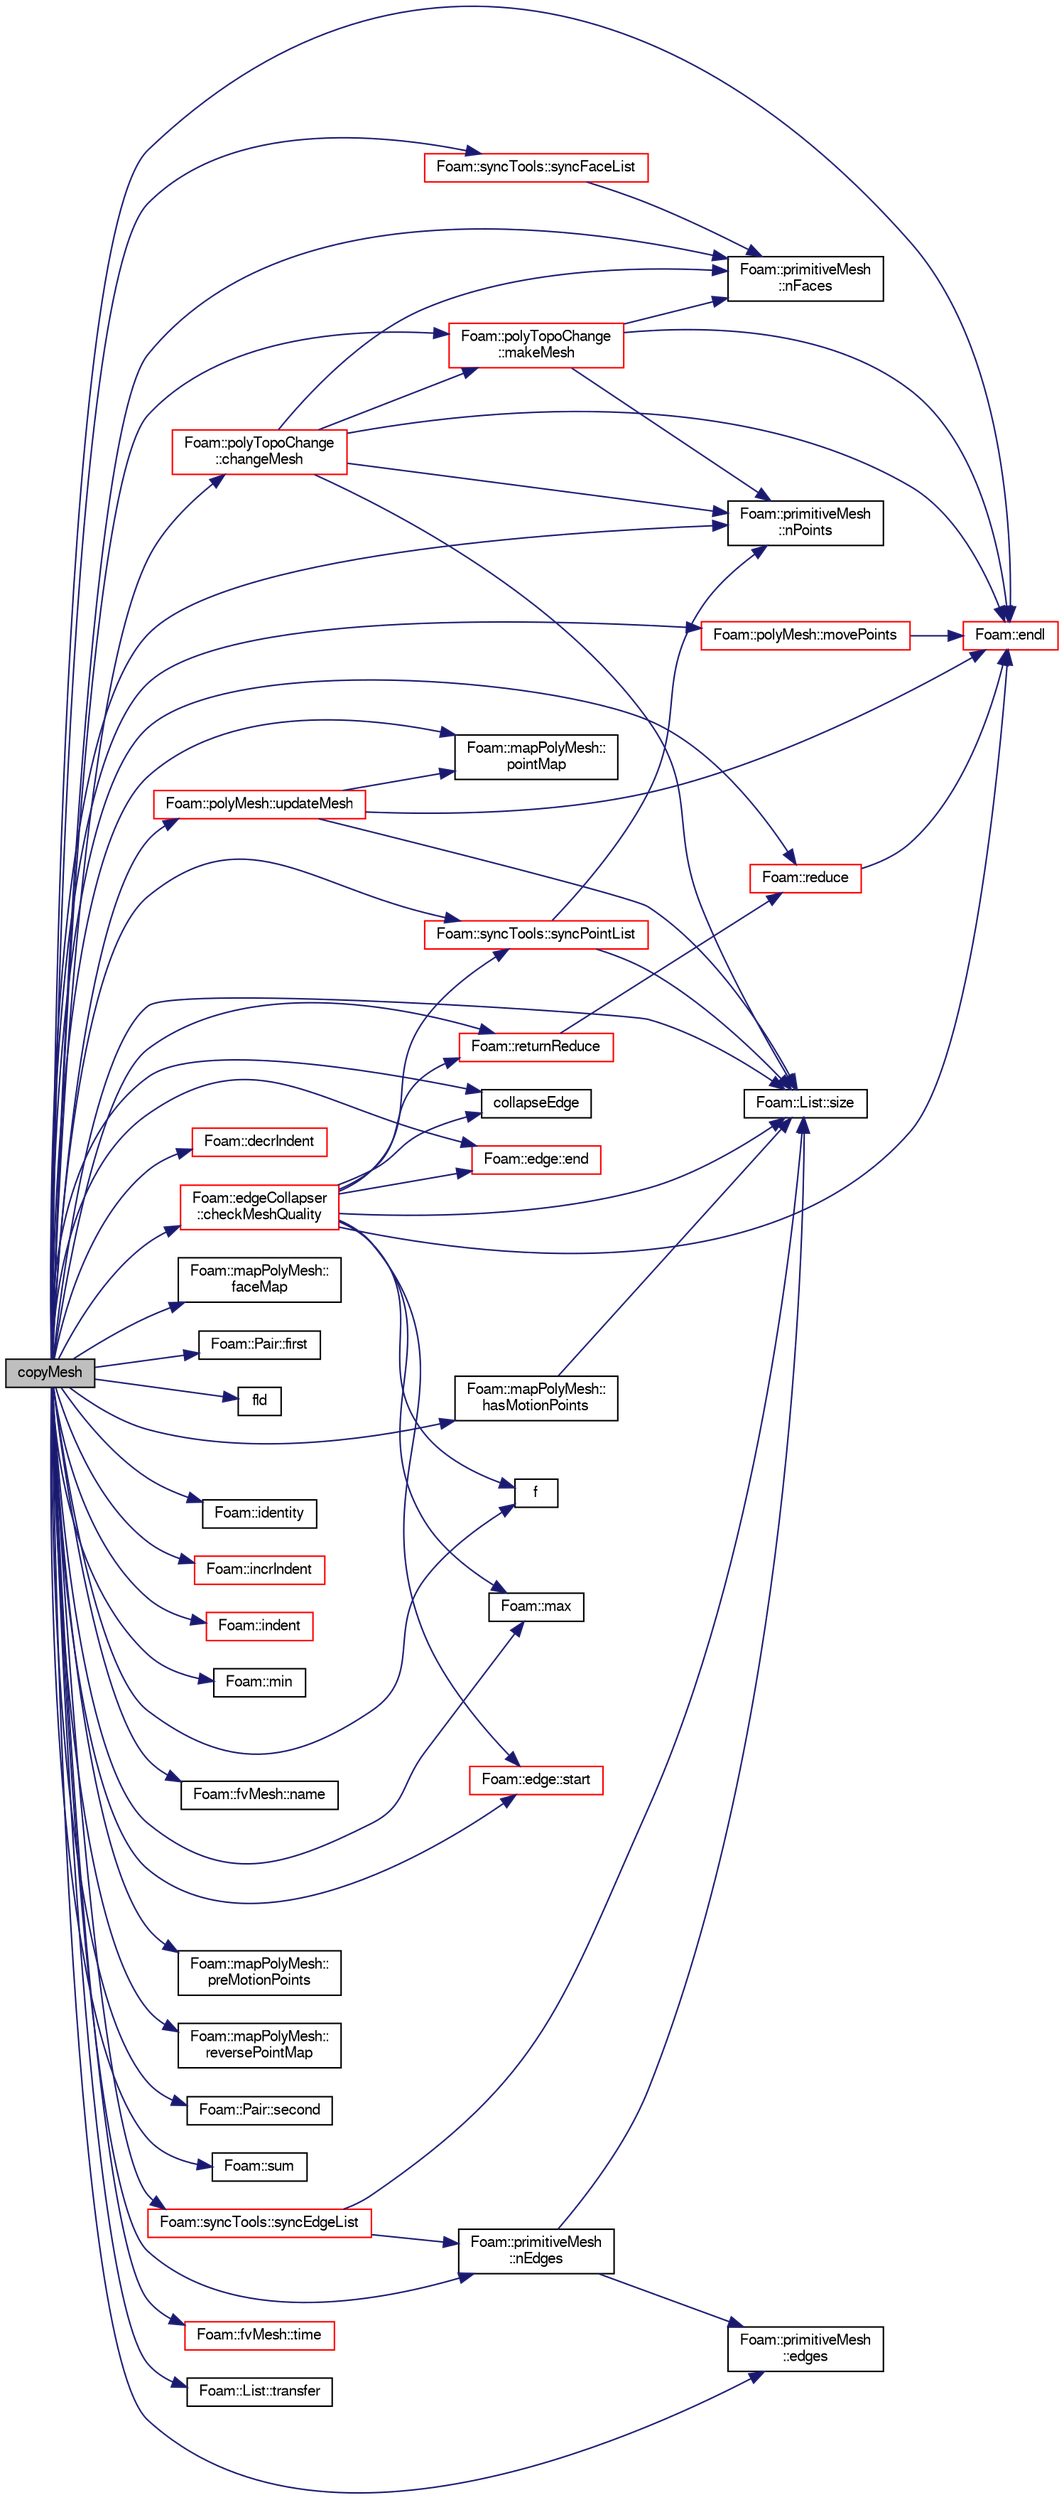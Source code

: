digraph "copyMesh"
{
  bgcolor="transparent";
  edge [fontname="FreeSans",fontsize="10",labelfontname="FreeSans",labelfontsize="10"];
  node [fontname="FreeSans",fontsize="10",shape=record];
  rankdir="LR";
  Node46 [label="copyMesh",height=0.2,width=0.4,color="black", fillcolor="grey75", style="filled", fontcolor="black"];
  Node46 -> Node47 [color="midnightblue",fontsize="10",style="solid",fontname="FreeSans"];
  Node47 [label="Foam::polyTopoChange\l::changeMesh",height=0.2,width=0.4,color="red",URL="$a21678.html#a1b105b13373ba9f1c7685f873b250cf2",tooltip="Inplace changes mesh without change of patches. "];
  Node47 -> Node48 [color="midnightblue",fontsize="10",style="solid",fontname="FreeSans"];
  Node48 [label="Foam::endl",height=0.2,width=0.4,color="red",URL="$a21124.html#a2db8fe02a0d3909e9351bb4275b23ce4",tooltip="Add newline and flush stream. "];
  Node47 -> Node50 [color="midnightblue",fontsize="10",style="solid",fontname="FreeSans"];
  Node50 [label="Foam::primitiveMesh\l::nPoints",height=0.2,width=0.4,color="black",URL="$a27530.html#a1c886a784a597459dbf2d9470798e9dd"];
  Node47 -> Node51 [color="midnightblue",fontsize="10",style="solid",fontname="FreeSans"];
  Node51 [label="Foam::primitiveMesh\l::nFaces",height=0.2,width=0.4,color="black",URL="$a27530.html#abe602c985a3c9ffa67176e969e77ca6f"];
  Node47 -> Node105 [color="midnightblue",fontsize="10",style="solid",fontname="FreeSans"];
  Node105 [label="Foam::List::size",height=0.2,width=0.4,color="black",URL="$a25694.html#a8a5f6fa29bd4b500caf186f60245b384",tooltip="Override size to be inconsistent with allocated storage. "];
  Node47 -> Node157 [color="midnightblue",fontsize="10",style="solid",fontname="FreeSans"];
  Node157 [label="Foam::polyTopoChange\l::makeMesh",height=0.2,width=0.4,color="red",URL="$a21678.html#a53cd346c4116b75d2e9540d07c212149",tooltip="Create new mesh with old mesh patches. "];
  Node157 -> Node48 [color="midnightblue",fontsize="10",style="solid",fontname="FreeSans"];
  Node157 -> Node50 [color="midnightblue",fontsize="10",style="solid",fontname="FreeSans"];
  Node157 -> Node51 [color="midnightblue",fontsize="10",style="solid",fontname="FreeSans"];
  Node46 -> Node180 [color="midnightblue",fontsize="10",style="solid",fontname="FreeSans"];
  Node180 [label="Foam::edgeCollapser\l::checkMeshQuality",height=0.2,width=0.4,color="red",URL="$a21642.html#a05c592dbdbe3fcc0728c2595750b5982",tooltip="Check mesh and mark points on faces in error. "];
  Node180 -> Node191 [color="midnightblue",fontsize="10",style="solid",fontname="FreeSans"];
  Node191 [label="collapseEdge",height=0.2,width=0.4,color="black",URL="$a19574.html#acd372d738e0cb39b0619ab391a3f4d2c",tooltip="Keep collapsing all edges < minLen. "];
  Node180 -> Node212 [color="midnightblue",fontsize="10",style="solid",fontname="FreeSans"];
  Node212 [label="Foam::edge::end",height=0.2,width=0.4,color="red",URL="$a27210.html#a5ac1c619caccdf5bcf8c3d58a409849f",tooltip="Return end vertex label. "];
  Node180 -> Node48 [color="midnightblue",fontsize="10",style="solid",fontname="FreeSans"];
  Node180 -> Node104 [color="midnightblue",fontsize="10",style="solid",fontname="FreeSans"];
  Node104 [label="f",height=0.2,width=0.4,color="black",URL="$a17900.html#a888be93833ac7a23170555c69c690288"];
  Node180 -> Node114 [color="midnightblue",fontsize="10",style="solid",fontname="FreeSans"];
  Node114 [label="Foam::max",height=0.2,width=0.4,color="black",URL="$a21124.html#ac993e906cf2774ae77e666bc24e81733"];
  Node180 -> Node116 [color="midnightblue",fontsize="10",style="solid",fontname="FreeSans"];
  Node116 [label="Foam::returnReduce",height=0.2,width=0.4,color="red",URL="$a21124.html#a8d528a67d2a9c6fe4fb94bc86872624b"];
  Node116 -> Node120 [color="midnightblue",fontsize="10",style="solid",fontname="FreeSans"];
  Node120 [label="Foam::reduce",height=0.2,width=0.4,color="red",URL="$a21124.html#a7ffd6af4acc2eb9ba72ee296b5ecda23"];
  Node120 -> Node48 [color="midnightblue",fontsize="10",style="solid",fontname="FreeSans"];
  Node180 -> Node105 [color="midnightblue",fontsize="10",style="solid",fontname="FreeSans"];
  Node180 -> Node434 [color="midnightblue",fontsize="10",style="solid",fontname="FreeSans"];
  Node434 [label="Foam::edge::start",height=0.2,width=0.4,color="red",URL="$a27210.html#afe56bdd2031bbf8321e35e2330c0b990",tooltip="Return start vertex label. "];
  Node180 -> Node499 [color="midnightblue",fontsize="10",style="solid",fontname="FreeSans"];
  Node499 [label="Foam::syncTools::syncPointList",height=0.2,width=0.4,color="red",URL="$a27502.html#a197ed77a9101bdfb37253bd3f507c017",tooltip="Synchronize values on all mesh points. "];
  Node499 -> Node105 [color="midnightblue",fontsize="10",style="solid",fontname="FreeSans"];
  Node499 -> Node50 [color="midnightblue",fontsize="10",style="solid",fontname="FreeSans"];
  Node46 -> Node191 [color="midnightblue",fontsize="10",style="solid",fontname="FreeSans"];
  Node46 -> Node503 [color="midnightblue",fontsize="10",style="solid",fontname="FreeSans"];
  Node503 [label="Foam::decrIndent",height=0.2,width=0.4,color="red",URL="$a21124.html#a1c3a44e035fae1cd9d5a4a60a7e1c32b",tooltip="Decrement the indent level. "];
  Node46 -> Node505 [color="midnightblue",fontsize="10",style="solid",fontname="FreeSans"];
  Node505 [label="Foam::primitiveMesh\l::edges",height=0.2,width=0.4,color="black",URL="$a27530.html#a21d764179912ddda5c6f95193c289846",tooltip="Return mesh edges. Uses calcEdges. "];
  Node46 -> Node212 [color="midnightblue",fontsize="10",style="solid",fontname="FreeSans"];
  Node46 -> Node48 [color="midnightblue",fontsize="10",style="solid",fontname="FreeSans"];
  Node46 -> Node104 [color="midnightblue",fontsize="10",style="solid",fontname="FreeSans"];
  Node46 -> Node259 [color="midnightblue",fontsize="10",style="solid",fontname="FreeSans"];
  Node259 [label="Foam::mapPolyMesh::\lfaceMap",height=0.2,width=0.4,color="black",URL="$a27386.html#af618d1e4110025c66bae41ba7411a5ce",tooltip="Old face map. "];
  Node46 -> Node506 [color="midnightblue",fontsize="10",style="solid",fontname="FreeSans"];
  Node506 [label="Foam::Pair::first",height=0.2,width=0.4,color="black",URL="$a27638.html#af9a77dbc46937c80ca5fceef711c7628",tooltip="Return first. "];
  Node46 -> Node507 [color="midnightblue",fontsize="10",style="solid",fontname="FreeSans"];
  Node507 [label="fld",height=0.2,width=0.4,color="black",URL="$a18899.html#a378472d1f8b33eeefbda63a947476c8c"];
  Node46 -> Node508 [color="midnightblue",fontsize="10",style="solid",fontname="FreeSans"];
  Node508 [label="Foam::mapPolyMesh::\lhasMotionPoints",height=0.2,width=0.4,color="black",URL="$a27386.html#aff98fc11bbc5b4a9e049d75f552357f2",tooltip="Has valid preMotionPoints? "];
  Node508 -> Node105 [color="midnightblue",fontsize="10",style="solid",fontname="FreeSans"];
  Node46 -> Node187 [color="midnightblue",fontsize="10",style="solid",fontname="FreeSans"];
  Node187 [label="Foam::identity",height=0.2,width=0.4,color="black",URL="$a21124.html#a36af96cb841435845fffb4fe69208490",tooltip="Create identity map (map[i] == i) of given length. "];
  Node46 -> Node509 [color="midnightblue",fontsize="10",style="solid",fontname="FreeSans"];
  Node509 [label="Foam::incrIndent",height=0.2,width=0.4,color="red",URL="$a21124.html#a5baff2b2334a238271b33f039e5dde5c",tooltip="Increment the indent level. "];
  Node46 -> Node515 [color="midnightblue",fontsize="10",style="solid",fontname="FreeSans"];
  Node515 [label="Foam::indent",height=0.2,width=0.4,color="red",URL="$a21124.html#ae297c57ea5b952a8bc9e4f30f7ea8701",tooltip="Indent stream. "];
  Node46 -> Node157 [color="midnightblue",fontsize="10",style="solid",fontname="FreeSans"];
  Node46 -> Node114 [color="midnightblue",fontsize="10",style="solid",fontname="FreeSans"];
  Node46 -> Node115 [color="midnightblue",fontsize="10",style="solid",fontname="FreeSans"];
  Node115 [label="Foam::min",height=0.2,width=0.4,color="black",URL="$a21124.html#a253e112ad2d56d96230ff39ea7f442dc"];
  Node46 -> Node516 [color="midnightblue",fontsize="10",style="solid",fontname="FreeSans"];
  Node516 [label="Foam::polyMesh::movePoints",height=0.2,width=0.4,color="red",URL="$a27410.html#a3693c648bea2e99054cbbb75d4bf4e4d",tooltip="Move points, returns volumes swept by faces in motion. "];
  Node516 -> Node48 [color="midnightblue",fontsize="10",style="solid",fontname="FreeSans"];
  Node46 -> Node546 [color="midnightblue",fontsize="10",style="solid",fontname="FreeSans"];
  Node546 [label="Foam::fvMesh::name",height=0.2,width=0.4,color="black",URL="$a22766.html#acc80e00a8ac919288fb55bd14cc88bf6",tooltip="Return reference to name. "];
  Node46 -> Node547 [color="midnightblue",fontsize="10",style="solid",fontname="FreeSans"];
  Node547 [label="Foam::primitiveMesh\l::nEdges",height=0.2,width=0.4,color="black",URL="$a27530.html#a086513bcff1a3f1684e1a3879dd90deb"];
  Node547 -> Node505 [color="midnightblue",fontsize="10",style="solid",fontname="FreeSans"];
  Node547 -> Node105 [color="midnightblue",fontsize="10",style="solid",fontname="FreeSans"];
  Node46 -> Node51 [color="midnightblue",fontsize="10",style="solid",fontname="FreeSans"];
  Node46 -> Node50 [color="midnightblue",fontsize="10",style="solid",fontname="FreeSans"];
  Node46 -> Node262 [color="midnightblue",fontsize="10",style="solid",fontname="FreeSans"];
  Node262 [label="Foam::mapPolyMesh::\lpointMap",height=0.2,width=0.4,color="black",URL="$a27386.html#a68d49d7f8498d18184c42587594b0ae6",tooltip="Old point map. "];
  Node46 -> Node548 [color="midnightblue",fontsize="10",style="solid",fontname="FreeSans"];
  Node548 [label="Foam::mapPolyMesh::\lpreMotionPoints",height=0.2,width=0.4,color="black",URL="$a27386.html#a50a3bdcda5d943d601934b1c84d47f49",tooltip="Pre-motion point positions. "];
  Node46 -> Node120 [color="midnightblue",fontsize="10",style="solid",fontname="FreeSans"];
  Node46 -> Node116 [color="midnightblue",fontsize="10",style="solid",fontname="FreeSans"];
  Node46 -> Node549 [color="midnightblue",fontsize="10",style="solid",fontname="FreeSans"];
  Node549 [label="Foam::mapPolyMesh::\lreversePointMap",height=0.2,width=0.4,color="black",URL="$a27386.html#a552b6f73bc2391a9c807f787f9774a39",tooltip="Reverse point map. "];
  Node46 -> Node550 [color="midnightblue",fontsize="10",style="solid",fontname="FreeSans"];
  Node550 [label="Foam::Pair::second",height=0.2,width=0.4,color="black",URL="$a27638.html#a8830e4ad5e9523343cc9288f59931b5f",tooltip="Return second. "];
  Node46 -> Node105 [color="midnightblue",fontsize="10",style="solid",fontname="FreeSans"];
  Node46 -> Node434 [color="midnightblue",fontsize="10",style="solid",fontname="FreeSans"];
  Node46 -> Node474 [color="midnightblue",fontsize="10",style="solid",fontname="FreeSans"];
  Node474 [label="Foam::sum",height=0.2,width=0.4,color="black",URL="$a21124.html#a3d8733143aad0e03b300186ab4bef137"];
  Node46 -> Node551 [color="midnightblue",fontsize="10",style="solid",fontname="FreeSans"];
  Node551 [label="Foam::syncTools::syncEdgeList",height=0.2,width=0.4,color="red",URL="$a27502.html#a5ed3e64d2ef89e3823674727ea1b3d58",tooltip="Synchronize values on all mesh edges. "];
  Node551 -> Node105 [color="midnightblue",fontsize="10",style="solid",fontname="FreeSans"];
  Node551 -> Node547 [color="midnightblue",fontsize="10",style="solid",fontname="FreeSans"];
  Node46 -> Node484 [color="midnightblue",fontsize="10",style="solid",fontname="FreeSans"];
  Node484 [label="Foam::syncTools::syncFaceList",height=0.2,width=0.4,color="red",URL="$a27502.html#abed40ebf1b90b365509600f5e7b004b7",tooltip="Synchronize values on all mesh faces. "];
  Node484 -> Node51 [color="midnightblue",fontsize="10",style="solid",fontname="FreeSans"];
  Node46 -> Node499 [color="midnightblue",fontsize="10",style="solid",fontname="FreeSans"];
  Node46 -> Node266 [color="midnightblue",fontsize="10",style="solid",fontname="FreeSans"];
  Node266 [label="Foam::fvMesh::time",height=0.2,width=0.4,color="red",URL="$a22766.html#a0d94096809fe3376b29a2a29ca11bb18",tooltip="Return the top-level database. "];
  Node46 -> Node138 [color="midnightblue",fontsize="10",style="solid",fontname="FreeSans"];
  Node138 [label="Foam::List::transfer",height=0.2,width=0.4,color="black",URL="$a25694.html#a25ad1d2084d16b234b0cf91c07e832c0",tooltip="Transfer the contents of the argument List into this list. "];
  Node46 -> Node314 [color="midnightblue",fontsize="10",style="solid",fontname="FreeSans"];
  Node314 [label="Foam::polyMesh::updateMesh",height=0.2,width=0.4,color="red",URL="$a27410.html#a9c8cde0b192708d622d874f8cc2df66d",tooltip="Update the mesh corresponding to given map. "];
  Node314 -> Node48 [color="midnightblue",fontsize="10",style="solid",fontname="FreeSans"];
  Node314 -> Node262 [color="midnightblue",fontsize="10",style="solid",fontname="FreeSans"];
  Node314 -> Node105 [color="midnightblue",fontsize="10",style="solid",fontname="FreeSans"];
}
